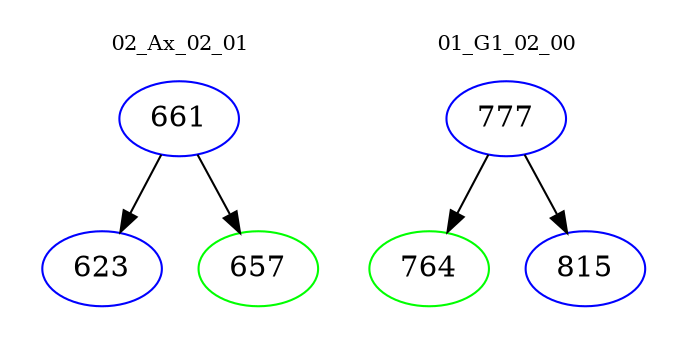 digraph{
subgraph cluster_0 {
color = white
label = "02_Ax_02_01";
fontsize=10;
T0_661 [label="661", color="blue"]
T0_661 -> T0_623 [color="black"]
T0_623 [label="623", color="blue"]
T0_661 -> T0_657 [color="black"]
T0_657 [label="657", color="green"]
}
subgraph cluster_1 {
color = white
label = "01_G1_02_00";
fontsize=10;
T1_777 [label="777", color="blue"]
T1_777 -> T1_764 [color="black"]
T1_764 [label="764", color="green"]
T1_777 -> T1_815 [color="black"]
T1_815 [label="815", color="blue"]
}
}
